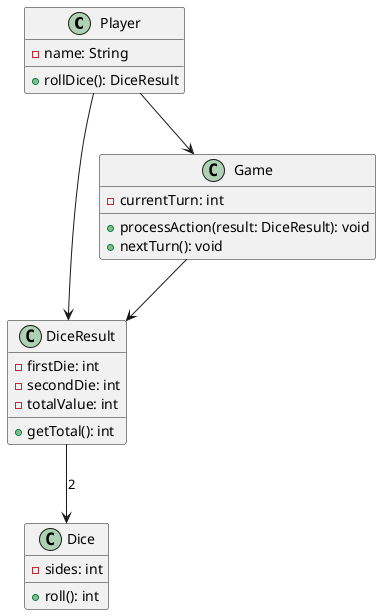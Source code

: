 @startuml
class Player {
    - name: String
    + rollDice(): DiceResult
}

class Dice {
    - sides: int
    + roll(): int
}

class DiceResult {
    - firstDie: int
    - secondDie: int
    - totalValue: int
    + getTotal(): int
}

class Game {
    - currentTurn: int
    + processAction(result: DiceResult): void
    + nextTurn(): void
}

Player --> Game
Player --> DiceResult
Game --> DiceResult
DiceResult --> Dice : "2"
@enduml